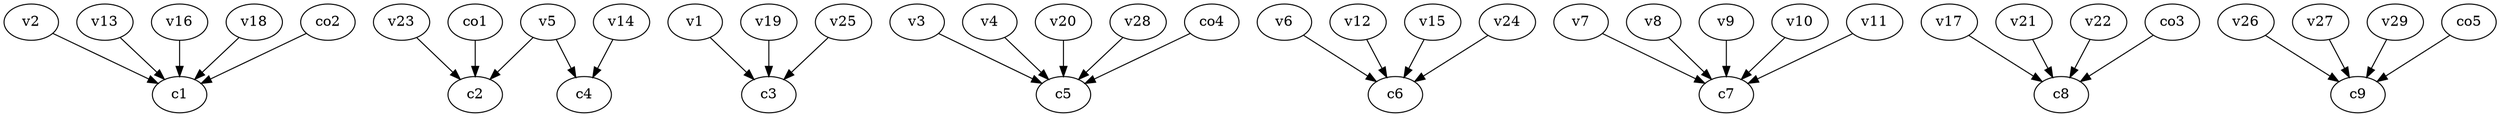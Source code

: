 strict digraph  {
c1;
c2;
c3;
c4;
c5;
c6;
c7;
c8;
c9;
v1;
v2;
v3;
v4;
v5;
v6;
v7;
v8;
v9;
v10;
v11;
v12;
v13;
v14;
v15;
v16;
v17;
v18;
v19;
v20;
v21;
v22;
v23;
v24;
v25;
v26;
v27;
v28;
v29;
co1;
co2;
co3;
co4;
co5;
v1 -> c3  [weight=1];
v2 -> c1  [weight=1];
v3 -> c5  [weight=1];
v4 -> c5  [weight=1];
v5 -> c4  [weight=1];
v5 -> c2  [weight=1];
v6 -> c6  [weight=1];
v7 -> c7  [weight=1];
v8 -> c7  [weight=1];
v9 -> c7  [weight=1];
v10 -> c7  [weight=1];
v11 -> c7  [weight=1];
v12 -> c6  [weight=1];
v13 -> c1  [weight=1];
v14 -> c4  [weight=1];
v15 -> c6  [weight=1];
v16 -> c1  [weight=1];
v17 -> c8  [weight=1];
v18 -> c1  [weight=1];
v19 -> c3  [weight=1];
v20 -> c5  [weight=1];
v21 -> c8  [weight=1];
v22 -> c8  [weight=1];
v23 -> c2  [weight=1];
v24 -> c6  [weight=1];
v25 -> c3  [weight=1];
v26 -> c9  [weight=1];
v27 -> c9  [weight=1];
v28 -> c5  [weight=1];
v29 -> c9  [weight=1];
co1 -> c2  [weight=1];
co2 -> c1  [weight=1];
co3 -> c8  [weight=1];
co4 -> c5  [weight=1];
co5 -> c9  [weight=1];
}
